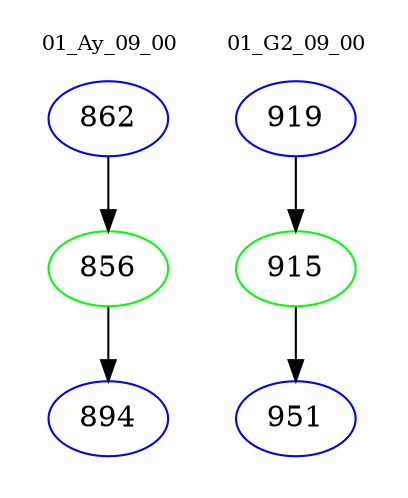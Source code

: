 digraph{
subgraph cluster_0 {
color = white
label = "01_Ay_09_00";
fontsize=10;
T0_862 [label="862", color="blue"]
T0_862 -> T0_856 [color="black"]
T0_856 [label="856", color="green"]
T0_856 -> T0_894 [color="black"]
T0_894 [label="894", color="blue"]
}
subgraph cluster_1 {
color = white
label = "01_G2_09_00";
fontsize=10;
T1_919 [label="919", color="blue"]
T1_919 -> T1_915 [color="black"]
T1_915 [label="915", color="green"]
T1_915 -> T1_951 [color="black"]
T1_951 [label="951", color="blue"]
}
}
